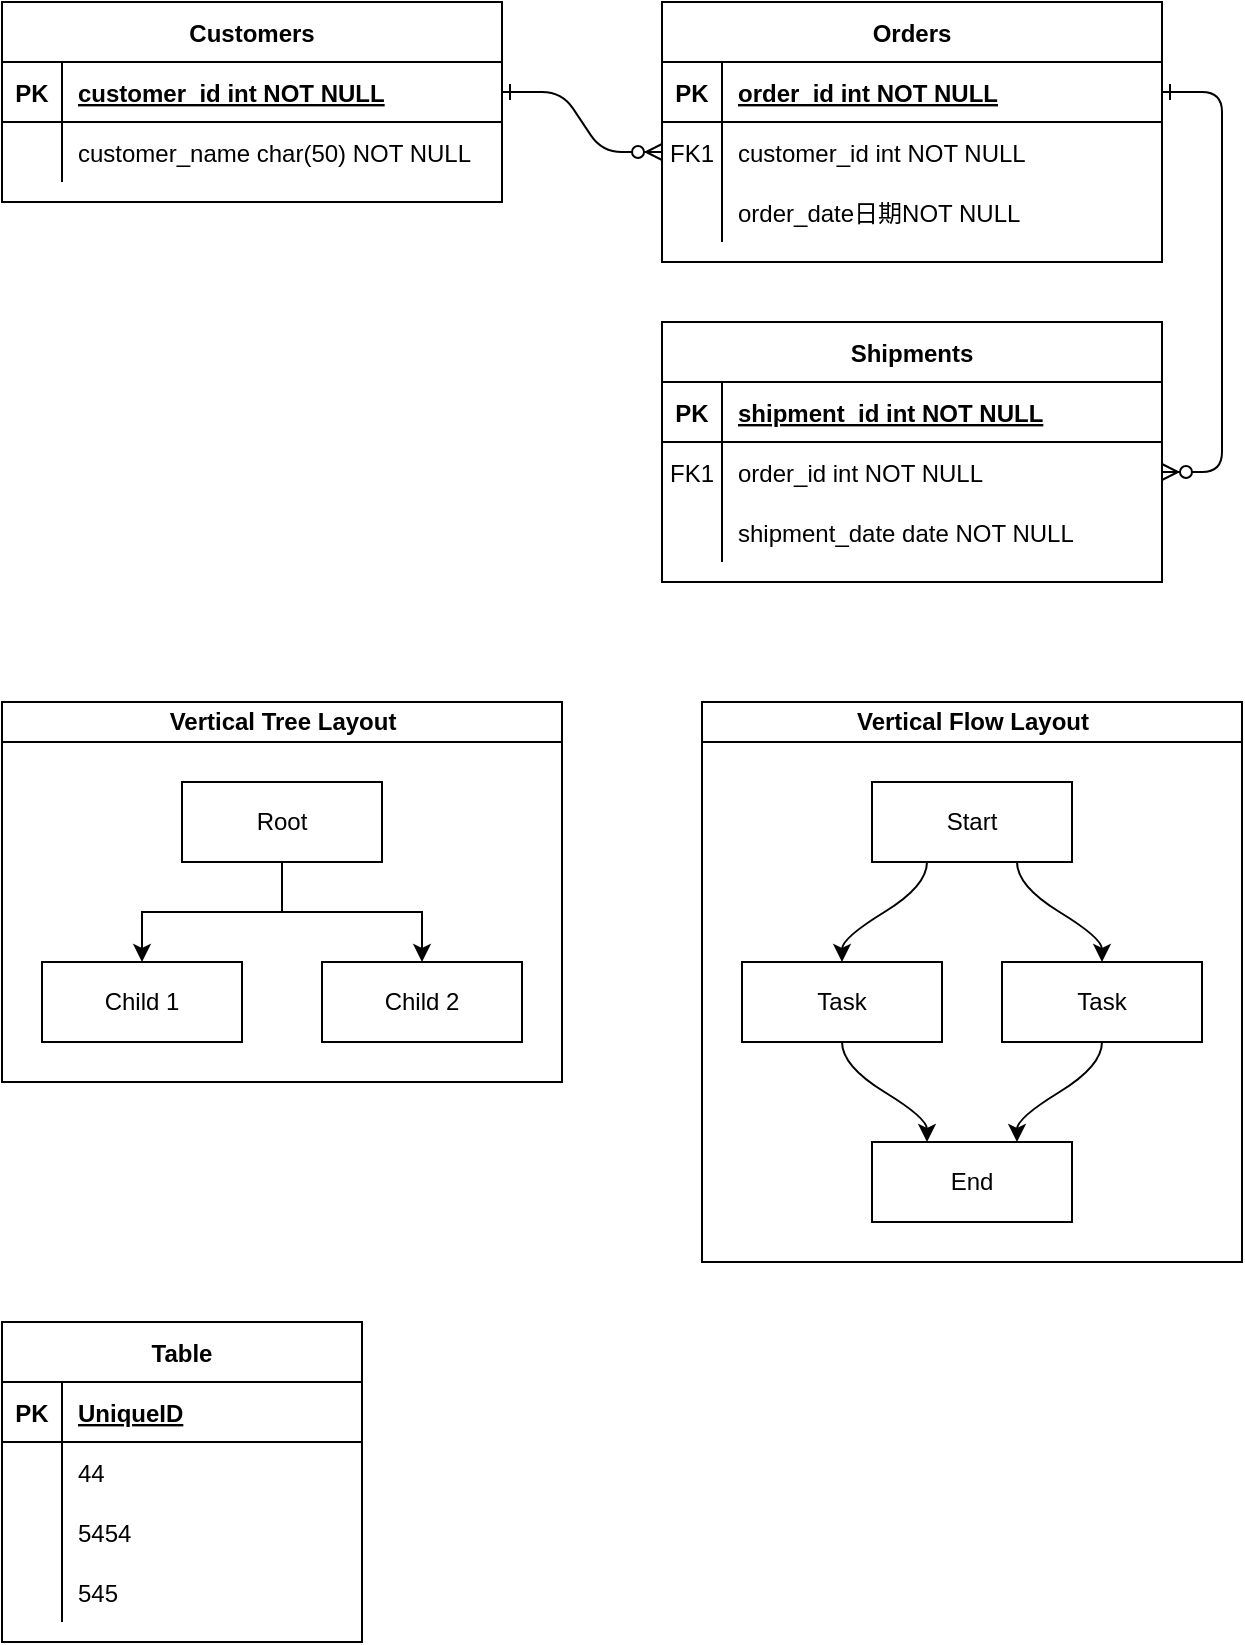 <mxfile version="14.2.7" type="github" pages="2">
  <diagram id="R2lEEEUBdFMjLlhIrx00" name="Page-1">
    <mxGraphModel dx="1422" dy="706" grid="1" gridSize="10" guides="1" tooltips="1" connect="1" arrows="1" fold="1" page="1" pageScale="1" pageWidth="850" pageHeight="1100" math="0" shadow="0" extFonts="Permanent Marker^https://fonts.googleapis.com/css?family=Permanent+Marker">
      <root>
        <mxCell id="0" />
        <mxCell id="1" parent="0" />
        <mxCell id="C-vyLk0tnHw3VtMMgP7b-1" value="" style="edgeStyle=entityRelationEdgeStyle;endArrow=ERzeroToMany;startArrow=ERone;endFill=1;startFill=0;" parent="1" source="C-vyLk0tnHw3VtMMgP7b-24" target="C-vyLk0tnHw3VtMMgP7b-6" edge="1">
          <mxGeometry width="100" height="100" relative="1" as="geometry">
            <mxPoint x="340" y="720" as="sourcePoint" />
            <mxPoint x="440" y="620" as="targetPoint" />
          </mxGeometry>
        </mxCell>
        <mxCell id="C-vyLk0tnHw3VtMMgP7b-12" value="" style="edgeStyle=entityRelationEdgeStyle;endArrow=ERzeroToMany;startArrow=ERone;endFill=1;startFill=0;" parent="1" source="C-vyLk0tnHw3VtMMgP7b-3" target="C-vyLk0tnHw3VtMMgP7b-17" edge="1">
          <mxGeometry width="100" height="100" relative="1" as="geometry">
            <mxPoint x="400" y="180" as="sourcePoint" />
            <mxPoint x="460" y="205" as="targetPoint" />
          </mxGeometry>
        </mxCell>
        <mxCell id="C-vyLk0tnHw3VtMMgP7b-2" value="Orders" style="shape=table;startSize=30;container=1;collapsible=1;childLayout=tableLayout;fixedRows=1;rowLines=0;fontStyle=1;align=center;resizeLast=1;" parent="1" vertex="1">
          <mxGeometry x="450" y="120" width="250" height="130" as="geometry" />
        </mxCell>
        <mxCell id="C-vyLk0tnHw3VtMMgP7b-3" value="" style="shape=partialRectangle;collapsible=0;dropTarget=0;pointerEvents=0;fillColor=none;points=[[0,0.5],[1,0.5]];portConstraint=eastwest;top=0;left=0;right=0;bottom=1;" parent="C-vyLk0tnHw3VtMMgP7b-2" vertex="1">
          <mxGeometry y="30" width="250" height="30" as="geometry" />
        </mxCell>
        <mxCell id="C-vyLk0tnHw3VtMMgP7b-4" value="PK" style="shape=partialRectangle;overflow=hidden;connectable=0;fillColor=none;top=0;left=0;bottom=0;right=0;fontStyle=1;" parent="C-vyLk0tnHw3VtMMgP7b-3" vertex="1">
          <mxGeometry width="30" height="30" as="geometry" />
        </mxCell>
        <mxCell id="C-vyLk0tnHw3VtMMgP7b-5" value="order_id int NOT NULL " style="shape=partialRectangle;overflow=hidden;connectable=0;fillColor=none;top=0;left=0;bottom=0;right=0;align=left;spacingLeft=6;fontStyle=5;" parent="C-vyLk0tnHw3VtMMgP7b-3" vertex="1">
          <mxGeometry x="30" width="220" height="30" as="geometry" />
        </mxCell>
        <mxCell id="C-vyLk0tnHw3VtMMgP7b-6" value="" style="shape=partialRectangle;collapsible=0;dropTarget=0;pointerEvents=0;fillColor=none;points=[[0,0.5],[1,0.5]];portConstraint=eastwest;top=0;left=0;right=0;bottom=0;" parent="C-vyLk0tnHw3VtMMgP7b-2" vertex="1">
          <mxGeometry y="60" width="250" height="30" as="geometry" />
        </mxCell>
        <mxCell id="C-vyLk0tnHw3VtMMgP7b-7" value="FK1" style="shape=partialRectangle;overflow=hidden;connectable=0;fillColor=none;top=0;left=0;bottom=0;right=0;" parent="C-vyLk0tnHw3VtMMgP7b-6" vertex="1">
          <mxGeometry width="30" height="30" as="geometry" />
        </mxCell>
        <mxCell id="C-vyLk0tnHw3VtMMgP7b-8" value="customer_id int NOT NULL" style="shape=partialRectangle;overflow=hidden;connectable=0;fillColor=none;top=0;left=0;bottom=0;right=0;align=left;spacingLeft=6;" parent="C-vyLk0tnHw3VtMMgP7b-6" vertex="1">
          <mxGeometry x="30" width="220" height="30" as="geometry" />
        </mxCell>
        <mxCell id="C-vyLk0tnHw3VtMMgP7b-9" value="" style="shape=partialRectangle;collapsible=0;dropTarget=0;pointerEvents=0;fillColor=none;points=[[0,0.5],[1,0.5]];portConstraint=eastwest;top=0;left=0;right=0;bottom=0;" parent="C-vyLk0tnHw3VtMMgP7b-2" vertex="1">
          <mxGeometry y="90" width="250" height="30" as="geometry" />
        </mxCell>
        <mxCell id="C-vyLk0tnHw3VtMMgP7b-10" value="" style="shape=partialRectangle;overflow=hidden;connectable=0;fillColor=none;top=0;left=0;bottom=0;right=0;" parent="C-vyLk0tnHw3VtMMgP7b-9" vertex="1">
          <mxGeometry width="30" height="30" as="geometry" />
        </mxCell>
        <mxCell id="C-vyLk0tnHw3VtMMgP7b-11" value="order_date日期NOT NULL" style="shape=partialRectangle;overflow=hidden;connectable=0;fillColor=none;top=0;left=0;bottom=0;right=0;align=left;spacingLeft=6;" parent="C-vyLk0tnHw3VtMMgP7b-9" vertex="1">
          <mxGeometry x="30" width="220" height="30" as="geometry" />
        </mxCell>
        <mxCell id="C-vyLk0tnHw3VtMMgP7b-13" value="Shipments" style="shape=table;startSize=30;container=1;collapsible=1;childLayout=tableLayout;fixedRows=1;rowLines=0;fontStyle=1;align=center;resizeLast=1;" parent="1" vertex="1">
          <mxGeometry x="450" y="280" width="250" height="130" as="geometry" />
        </mxCell>
        <mxCell id="C-vyLk0tnHw3VtMMgP7b-14" value="" style="shape=partialRectangle;collapsible=0;dropTarget=0;pointerEvents=0;fillColor=none;points=[[0,0.5],[1,0.5]];portConstraint=eastwest;top=0;left=0;right=0;bottom=1;" parent="C-vyLk0tnHw3VtMMgP7b-13" vertex="1">
          <mxGeometry y="30" width="250" height="30" as="geometry" />
        </mxCell>
        <mxCell id="C-vyLk0tnHw3VtMMgP7b-15" value="PK" style="shape=partialRectangle;overflow=hidden;connectable=0;fillColor=none;top=0;left=0;bottom=0;right=0;fontStyle=1;" parent="C-vyLk0tnHw3VtMMgP7b-14" vertex="1">
          <mxGeometry width="30" height="30" as="geometry" />
        </mxCell>
        <mxCell id="C-vyLk0tnHw3VtMMgP7b-16" value="shipment_id int NOT NULL " style="shape=partialRectangle;overflow=hidden;connectable=0;fillColor=none;top=0;left=0;bottom=0;right=0;align=left;spacingLeft=6;fontStyle=5;" parent="C-vyLk0tnHw3VtMMgP7b-14" vertex="1">
          <mxGeometry x="30" width="220" height="30" as="geometry" />
        </mxCell>
        <mxCell id="C-vyLk0tnHw3VtMMgP7b-17" value="" style="shape=partialRectangle;collapsible=0;dropTarget=0;pointerEvents=0;fillColor=none;points=[[0,0.5],[1,0.5]];portConstraint=eastwest;top=0;left=0;right=0;bottom=0;" parent="C-vyLk0tnHw3VtMMgP7b-13" vertex="1">
          <mxGeometry y="60" width="250" height="30" as="geometry" />
        </mxCell>
        <mxCell id="C-vyLk0tnHw3VtMMgP7b-18" value="FK1" style="shape=partialRectangle;overflow=hidden;connectable=0;fillColor=none;top=0;left=0;bottom=0;right=0;" parent="C-vyLk0tnHw3VtMMgP7b-17" vertex="1">
          <mxGeometry width="30" height="30" as="geometry" />
        </mxCell>
        <mxCell id="C-vyLk0tnHw3VtMMgP7b-19" value="order_id int NOT NULL" style="shape=partialRectangle;overflow=hidden;connectable=0;fillColor=none;top=0;left=0;bottom=0;right=0;align=left;spacingLeft=6;" parent="C-vyLk0tnHw3VtMMgP7b-17" vertex="1">
          <mxGeometry x="30" width="220" height="30" as="geometry" />
        </mxCell>
        <mxCell id="C-vyLk0tnHw3VtMMgP7b-20" value="" style="shape=partialRectangle;collapsible=0;dropTarget=0;pointerEvents=0;fillColor=none;points=[[0,0.5],[1,0.5]];portConstraint=eastwest;top=0;left=0;right=0;bottom=0;" parent="C-vyLk0tnHw3VtMMgP7b-13" vertex="1">
          <mxGeometry y="90" width="250" height="30" as="geometry" />
        </mxCell>
        <mxCell id="C-vyLk0tnHw3VtMMgP7b-21" value="" style="shape=partialRectangle;overflow=hidden;connectable=0;fillColor=none;top=0;left=0;bottom=0;right=0;" parent="C-vyLk0tnHw3VtMMgP7b-20" vertex="1">
          <mxGeometry width="30" height="30" as="geometry" />
        </mxCell>
        <mxCell id="C-vyLk0tnHw3VtMMgP7b-22" value="shipment_date date NOT NULL" style="shape=partialRectangle;overflow=hidden;connectable=0;fillColor=none;top=0;left=0;bottom=0;right=0;align=left;spacingLeft=6;" parent="C-vyLk0tnHw3VtMMgP7b-20" vertex="1">
          <mxGeometry x="30" width="220" height="30" as="geometry" />
        </mxCell>
        <mxCell id="C-vyLk0tnHw3VtMMgP7b-23" value="Customers" style="shape=table;startSize=30;container=1;collapsible=1;childLayout=tableLayout;fixedRows=1;rowLines=0;fontStyle=1;align=center;resizeLast=1;" parent="1" vertex="1">
          <mxGeometry x="120" y="120" width="250" height="100" as="geometry" />
        </mxCell>
        <mxCell id="C-vyLk0tnHw3VtMMgP7b-24" value="" style="shape=partialRectangle;collapsible=0;dropTarget=0;pointerEvents=0;fillColor=none;points=[[0,0.5],[1,0.5]];portConstraint=eastwest;top=0;left=0;right=0;bottom=1;" parent="C-vyLk0tnHw3VtMMgP7b-23" vertex="1">
          <mxGeometry y="30" width="250" height="30" as="geometry" />
        </mxCell>
        <mxCell id="C-vyLk0tnHw3VtMMgP7b-25" value="PK" style="shape=partialRectangle;overflow=hidden;connectable=0;fillColor=none;top=0;left=0;bottom=0;right=0;fontStyle=1;" parent="C-vyLk0tnHw3VtMMgP7b-24" vertex="1">
          <mxGeometry width="30" height="30" as="geometry" />
        </mxCell>
        <mxCell id="C-vyLk0tnHw3VtMMgP7b-26" value="customer_id int NOT NULL " style="shape=partialRectangle;overflow=hidden;connectable=0;fillColor=none;top=0;left=0;bottom=0;right=0;align=left;spacingLeft=6;fontStyle=5;" parent="C-vyLk0tnHw3VtMMgP7b-24" vertex="1">
          <mxGeometry x="30" width="220" height="30" as="geometry" />
        </mxCell>
        <mxCell id="C-vyLk0tnHw3VtMMgP7b-27" value="" style="shape=partialRectangle;collapsible=0;dropTarget=0;pointerEvents=0;fillColor=none;points=[[0,0.5],[1,0.5]];portConstraint=eastwest;top=0;left=0;right=0;bottom=0;" parent="C-vyLk0tnHw3VtMMgP7b-23" vertex="1">
          <mxGeometry y="60" width="250" height="30" as="geometry" />
        </mxCell>
        <mxCell id="C-vyLk0tnHw3VtMMgP7b-28" value="" style="shape=partialRectangle;overflow=hidden;connectable=0;fillColor=none;top=0;left=0;bottom=0;right=0;" parent="C-vyLk0tnHw3VtMMgP7b-27" vertex="1">
          <mxGeometry width="30" height="30" as="geometry" />
        </mxCell>
        <mxCell id="C-vyLk0tnHw3VtMMgP7b-29" value="customer_name char(50) NOT NULL" style="shape=partialRectangle;overflow=hidden;connectable=0;fillColor=none;top=0;left=0;bottom=0;right=0;align=left;spacingLeft=6;" parent="C-vyLk0tnHw3VtMMgP7b-27" vertex="1">
          <mxGeometry x="30" width="220" height="30" as="geometry" />
        </mxCell>
        <mxCell id="lkqqayBn57FrBMvD4Hj7-3" value="Vertical Tree Layout" style="swimlane;html=1;startSize=20;horizontal=1;childLayout=treeLayout;horizontalTree=0;resizable=0;containerType=tree;" vertex="1" parent="1">
          <mxGeometry x="120" y="470" width="280" height="190" as="geometry" />
        </mxCell>
        <mxCell id="lkqqayBn57FrBMvD4Hj7-4" value="Root" style="whiteSpace=wrap;html=1;" vertex="1" parent="lkqqayBn57FrBMvD4Hj7-3">
          <mxGeometry x="90" y="40" width="100" height="40" as="geometry" />
        </mxCell>
        <mxCell id="lkqqayBn57FrBMvD4Hj7-5" value="Child 1" style="whiteSpace=wrap;html=1;" vertex="1" parent="lkqqayBn57FrBMvD4Hj7-3">
          <mxGeometry x="20" y="130" width="100" height="40" as="geometry" />
        </mxCell>
        <mxCell id="lkqqayBn57FrBMvD4Hj7-6" value="" style="edgeStyle=elbowEdgeStyle;elbow=vertical;html=1;rounded=0;" edge="1" parent="lkqqayBn57FrBMvD4Hj7-3" source="lkqqayBn57FrBMvD4Hj7-4" target="lkqqayBn57FrBMvD4Hj7-5">
          <mxGeometry relative="1" as="geometry" />
        </mxCell>
        <mxCell id="lkqqayBn57FrBMvD4Hj7-7" value="Child 2" style="whiteSpace=wrap;html=1;" vertex="1" parent="lkqqayBn57FrBMvD4Hj7-3">
          <mxGeometry x="160" y="130" width="100" height="40" as="geometry" />
        </mxCell>
        <mxCell id="lkqqayBn57FrBMvD4Hj7-8" value="" style="edgeStyle=elbowEdgeStyle;elbow=vertical;html=1;rounded=0;" edge="1" parent="lkqqayBn57FrBMvD4Hj7-3" source="lkqqayBn57FrBMvD4Hj7-4" target="lkqqayBn57FrBMvD4Hj7-7">
          <mxGeometry relative="1" as="geometry" />
        </mxCell>
        <mxCell id="lkqqayBn57FrBMvD4Hj7-15" value="Vertical Flow Layout" style="swimlane;html=1;startSize=20;horizontal=1;childLayout=flowLayout;flowOrientation=north;resizable=0;interRankCellSpacing=50;containerType=tree;" vertex="1" parent="1">
          <mxGeometry x="470" y="470" width="270" height="280" as="geometry" />
        </mxCell>
        <mxCell id="lkqqayBn57FrBMvD4Hj7-16" value="Start" style="whiteSpace=wrap;html=1;" vertex="1" parent="lkqqayBn57FrBMvD4Hj7-15">
          <mxGeometry x="85" y="40" width="100" height="40" as="geometry" />
        </mxCell>
        <mxCell id="lkqqayBn57FrBMvD4Hj7-17" value="Task" style="whiteSpace=wrap;html=1;" vertex="1" parent="lkqqayBn57FrBMvD4Hj7-15">
          <mxGeometry x="20" y="130" width="100" height="40" as="geometry" />
        </mxCell>
        <mxCell id="lkqqayBn57FrBMvD4Hj7-18" value="" style="html=1;curved=1;noEdgeStyle=1;orthogonal=1;" edge="1" parent="lkqqayBn57FrBMvD4Hj7-15" source="lkqqayBn57FrBMvD4Hj7-16" target="lkqqayBn57FrBMvD4Hj7-17">
          <mxGeometry relative="1" as="geometry">
            <Array as="points">
              <mxPoint x="112.5" y="92" />
              <mxPoint x="70" y="118" />
            </Array>
          </mxGeometry>
        </mxCell>
        <mxCell id="lkqqayBn57FrBMvD4Hj7-19" value="Task" style="whiteSpace=wrap;html=1;" vertex="1" parent="lkqqayBn57FrBMvD4Hj7-15">
          <mxGeometry x="150" y="130" width="100" height="40" as="geometry" />
        </mxCell>
        <mxCell id="lkqqayBn57FrBMvD4Hj7-20" value="" style="html=1;curved=1;noEdgeStyle=1;orthogonal=1;" edge="1" parent="lkqqayBn57FrBMvD4Hj7-15" source="lkqqayBn57FrBMvD4Hj7-16" target="lkqqayBn57FrBMvD4Hj7-19">
          <mxGeometry relative="1" as="geometry">
            <Array as="points">
              <mxPoint x="157.5" y="92" />
              <mxPoint x="200" y="118" />
            </Array>
          </mxGeometry>
        </mxCell>
        <mxCell id="lkqqayBn57FrBMvD4Hj7-21" value="End" style="whiteSpace=wrap;html=1;" vertex="1" parent="lkqqayBn57FrBMvD4Hj7-15">
          <mxGeometry x="85" y="220" width="100" height="40" as="geometry" />
        </mxCell>
        <mxCell id="lkqqayBn57FrBMvD4Hj7-22" value="" style="html=1;curved=1;noEdgeStyle=1;orthogonal=1;" edge="1" parent="lkqqayBn57FrBMvD4Hj7-15" source="lkqqayBn57FrBMvD4Hj7-17" target="lkqqayBn57FrBMvD4Hj7-21">
          <mxGeometry relative="1" as="geometry">
            <Array as="points">
              <mxPoint x="70" y="182" />
              <mxPoint x="112.5" y="208" />
            </Array>
          </mxGeometry>
        </mxCell>
        <mxCell id="lkqqayBn57FrBMvD4Hj7-23" value="" style="html=1;curved=1;noEdgeStyle=1;orthogonal=1;" edge="1" parent="lkqqayBn57FrBMvD4Hj7-15" source="lkqqayBn57FrBMvD4Hj7-19" target="lkqqayBn57FrBMvD4Hj7-21">
          <mxGeometry relative="1" as="geometry">
            <Array as="points">
              <mxPoint x="200" y="182" />
              <mxPoint x="157.5" y="208" />
            </Array>
          </mxGeometry>
        </mxCell>
        <mxCell id="lkqqayBn57FrBMvD4Hj7-64" value="Table" style="shape=table;startSize=30;container=1;collapsible=1;childLayout=tableLayout;fixedRows=1;rowLines=0;fontStyle=1;align=center;resizeLast=1;" vertex="1" parent="1">
          <mxGeometry x="120" y="780" width="180" height="160" as="geometry" />
        </mxCell>
        <mxCell id="lkqqayBn57FrBMvD4Hj7-65" value="" style="shape=partialRectangle;collapsible=0;dropTarget=0;pointerEvents=0;fillColor=none;top=0;left=0;bottom=1;right=0;points=[[0,0.5],[1,0.5]];portConstraint=eastwest;" vertex="1" parent="lkqqayBn57FrBMvD4Hj7-64">
          <mxGeometry y="30" width="180" height="30" as="geometry" />
        </mxCell>
        <mxCell id="lkqqayBn57FrBMvD4Hj7-66" value="PK" style="shape=partialRectangle;connectable=0;fillColor=none;top=0;left=0;bottom=0;right=0;fontStyle=1;overflow=hidden;" vertex="1" parent="lkqqayBn57FrBMvD4Hj7-65">
          <mxGeometry width="30" height="30" as="geometry" />
        </mxCell>
        <mxCell id="lkqqayBn57FrBMvD4Hj7-67" value="UniqueID" style="shape=partialRectangle;connectable=0;fillColor=none;top=0;left=0;bottom=0;right=0;align=left;spacingLeft=6;fontStyle=5;overflow=hidden;" vertex="1" parent="lkqqayBn57FrBMvD4Hj7-65">
          <mxGeometry x="30" width="150" height="30" as="geometry" />
        </mxCell>
        <mxCell id="lkqqayBn57FrBMvD4Hj7-68" value="" style="shape=partialRectangle;collapsible=0;dropTarget=0;pointerEvents=0;fillColor=none;top=0;left=0;bottom=0;right=0;points=[[0,0.5],[1,0.5]];portConstraint=eastwest;" vertex="1" parent="lkqqayBn57FrBMvD4Hj7-64">
          <mxGeometry y="60" width="180" height="30" as="geometry" />
        </mxCell>
        <mxCell id="lkqqayBn57FrBMvD4Hj7-69" value="" style="shape=partialRectangle;connectable=0;fillColor=none;top=0;left=0;bottom=0;right=0;editable=1;overflow=hidden;" vertex="1" parent="lkqqayBn57FrBMvD4Hj7-68">
          <mxGeometry width="30" height="30" as="geometry" />
        </mxCell>
        <mxCell id="lkqqayBn57FrBMvD4Hj7-70" value="44" style="shape=partialRectangle;connectable=0;fillColor=none;top=0;left=0;bottom=0;right=0;align=left;spacingLeft=6;overflow=hidden;" vertex="1" parent="lkqqayBn57FrBMvD4Hj7-68">
          <mxGeometry x="30" width="150" height="30" as="geometry" />
        </mxCell>
        <mxCell id="lkqqayBn57FrBMvD4Hj7-71" value="" style="shape=partialRectangle;collapsible=0;dropTarget=0;pointerEvents=0;fillColor=none;top=0;left=0;bottom=0;right=0;points=[[0,0.5],[1,0.5]];portConstraint=eastwest;" vertex="1" parent="lkqqayBn57FrBMvD4Hj7-64">
          <mxGeometry y="90" width="180" height="30" as="geometry" />
        </mxCell>
        <mxCell id="lkqqayBn57FrBMvD4Hj7-72" value="" style="shape=partialRectangle;connectable=0;fillColor=none;top=0;left=0;bottom=0;right=0;editable=1;overflow=hidden;" vertex="1" parent="lkqqayBn57FrBMvD4Hj7-71">
          <mxGeometry width="30" height="30" as="geometry" />
        </mxCell>
        <mxCell id="lkqqayBn57FrBMvD4Hj7-73" value="5454" style="shape=partialRectangle;connectable=0;fillColor=none;top=0;left=0;bottom=0;right=0;align=left;spacingLeft=6;overflow=hidden;" vertex="1" parent="lkqqayBn57FrBMvD4Hj7-71">
          <mxGeometry x="30" width="150" height="30" as="geometry" />
        </mxCell>
        <mxCell id="lkqqayBn57FrBMvD4Hj7-74" value="" style="shape=partialRectangle;collapsible=0;dropTarget=0;pointerEvents=0;fillColor=none;top=0;left=0;bottom=0;right=0;points=[[0,0.5],[1,0.5]];portConstraint=eastwest;" vertex="1" parent="lkqqayBn57FrBMvD4Hj7-64">
          <mxGeometry y="120" width="180" height="30" as="geometry" />
        </mxCell>
        <mxCell id="lkqqayBn57FrBMvD4Hj7-75" value="" style="shape=partialRectangle;connectable=0;fillColor=none;top=0;left=0;bottom=0;right=0;editable=1;overflow=hidden;" vertex="1" parent="lkqqayBn57FrBMvD4Hj7-74">
          <mxGeometry width="30" height="30" as="geometry" />
        </mxCell>
        <mxCell id="lkqqayBn57FrBMvD4Hj7-76" value="545" style="shape=partialRectangle;connectable=0;fillColor=none;top=0;left=0;bottom=0;right=0;align=left;spacingLeft=6;overflow=hidden;" vertex="1" parent="lkqqayBn57FrBMvD4Hj7-74">
          <mxGeometry x="30" width="150" height="30" as="geometry" />
        </mxCell>
      </root>
    </mxGraphModel>
  </diagram>
  <diagram id="TcVDABO56f0fiU0gVthu" name="Page-2">
    <mxGraphModel dx="1422" dy="706" grid="1" gridSize="10" guides="1" tooltips="1" connect="1" arrows="1" fold="1" page="1" pageScale="1" pageWidth="827" pageHeight="1169" math="0" shadow="0">
      <root>
        <mxCell id="WTbtcjhG-Bjg7LDETU-n-0" />
        <mxCell id="WTbtcjhG-Bjg7LDETU-n-1" parent="WTbtcjhG-Bjg7LDETU-n-0" />
      </root>
    </mxGraphModel>
  </diagram>
</mxfile>
